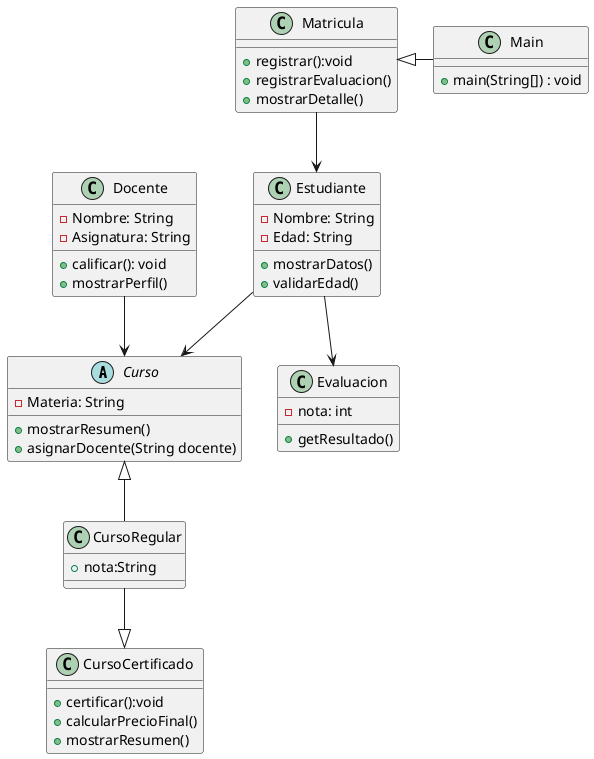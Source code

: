 @startuml
'https://plantuml.com/class-diagram

abstract class Curso{
-Materia: String
+mostrarResumen()
+asignarDocente(String docente)
}
class CursoRegular{
+nota:String
}
class CursoCertificado{
+certificar():void
+calcularPrecioFinal()
+mostrarResumen()
}
class Estudiante{
-Nombre: String
-Edad: String
+mostrarDatos()
+validarEdad()
}
class Docente{
-Nombre: String
-Asignatura: String
+calificar(): void
+mostrarPerfil()
}
class Matricula{
+registrar():void
+registrarEvaluacion()
+mostrarDetalle()
}

class Evaluacion{
-nota: int
+getResultado()
}
class Main{
+ main(String[]) : void
}

Curso <|-- CursoRegular
CursoRegular --|> CursoCertificado

Estudiante --> Curso
Docente --> Curso


Matricula <|- Main

Matricula --> Estudiante


Estudiante --> Evaluacion


@enduml